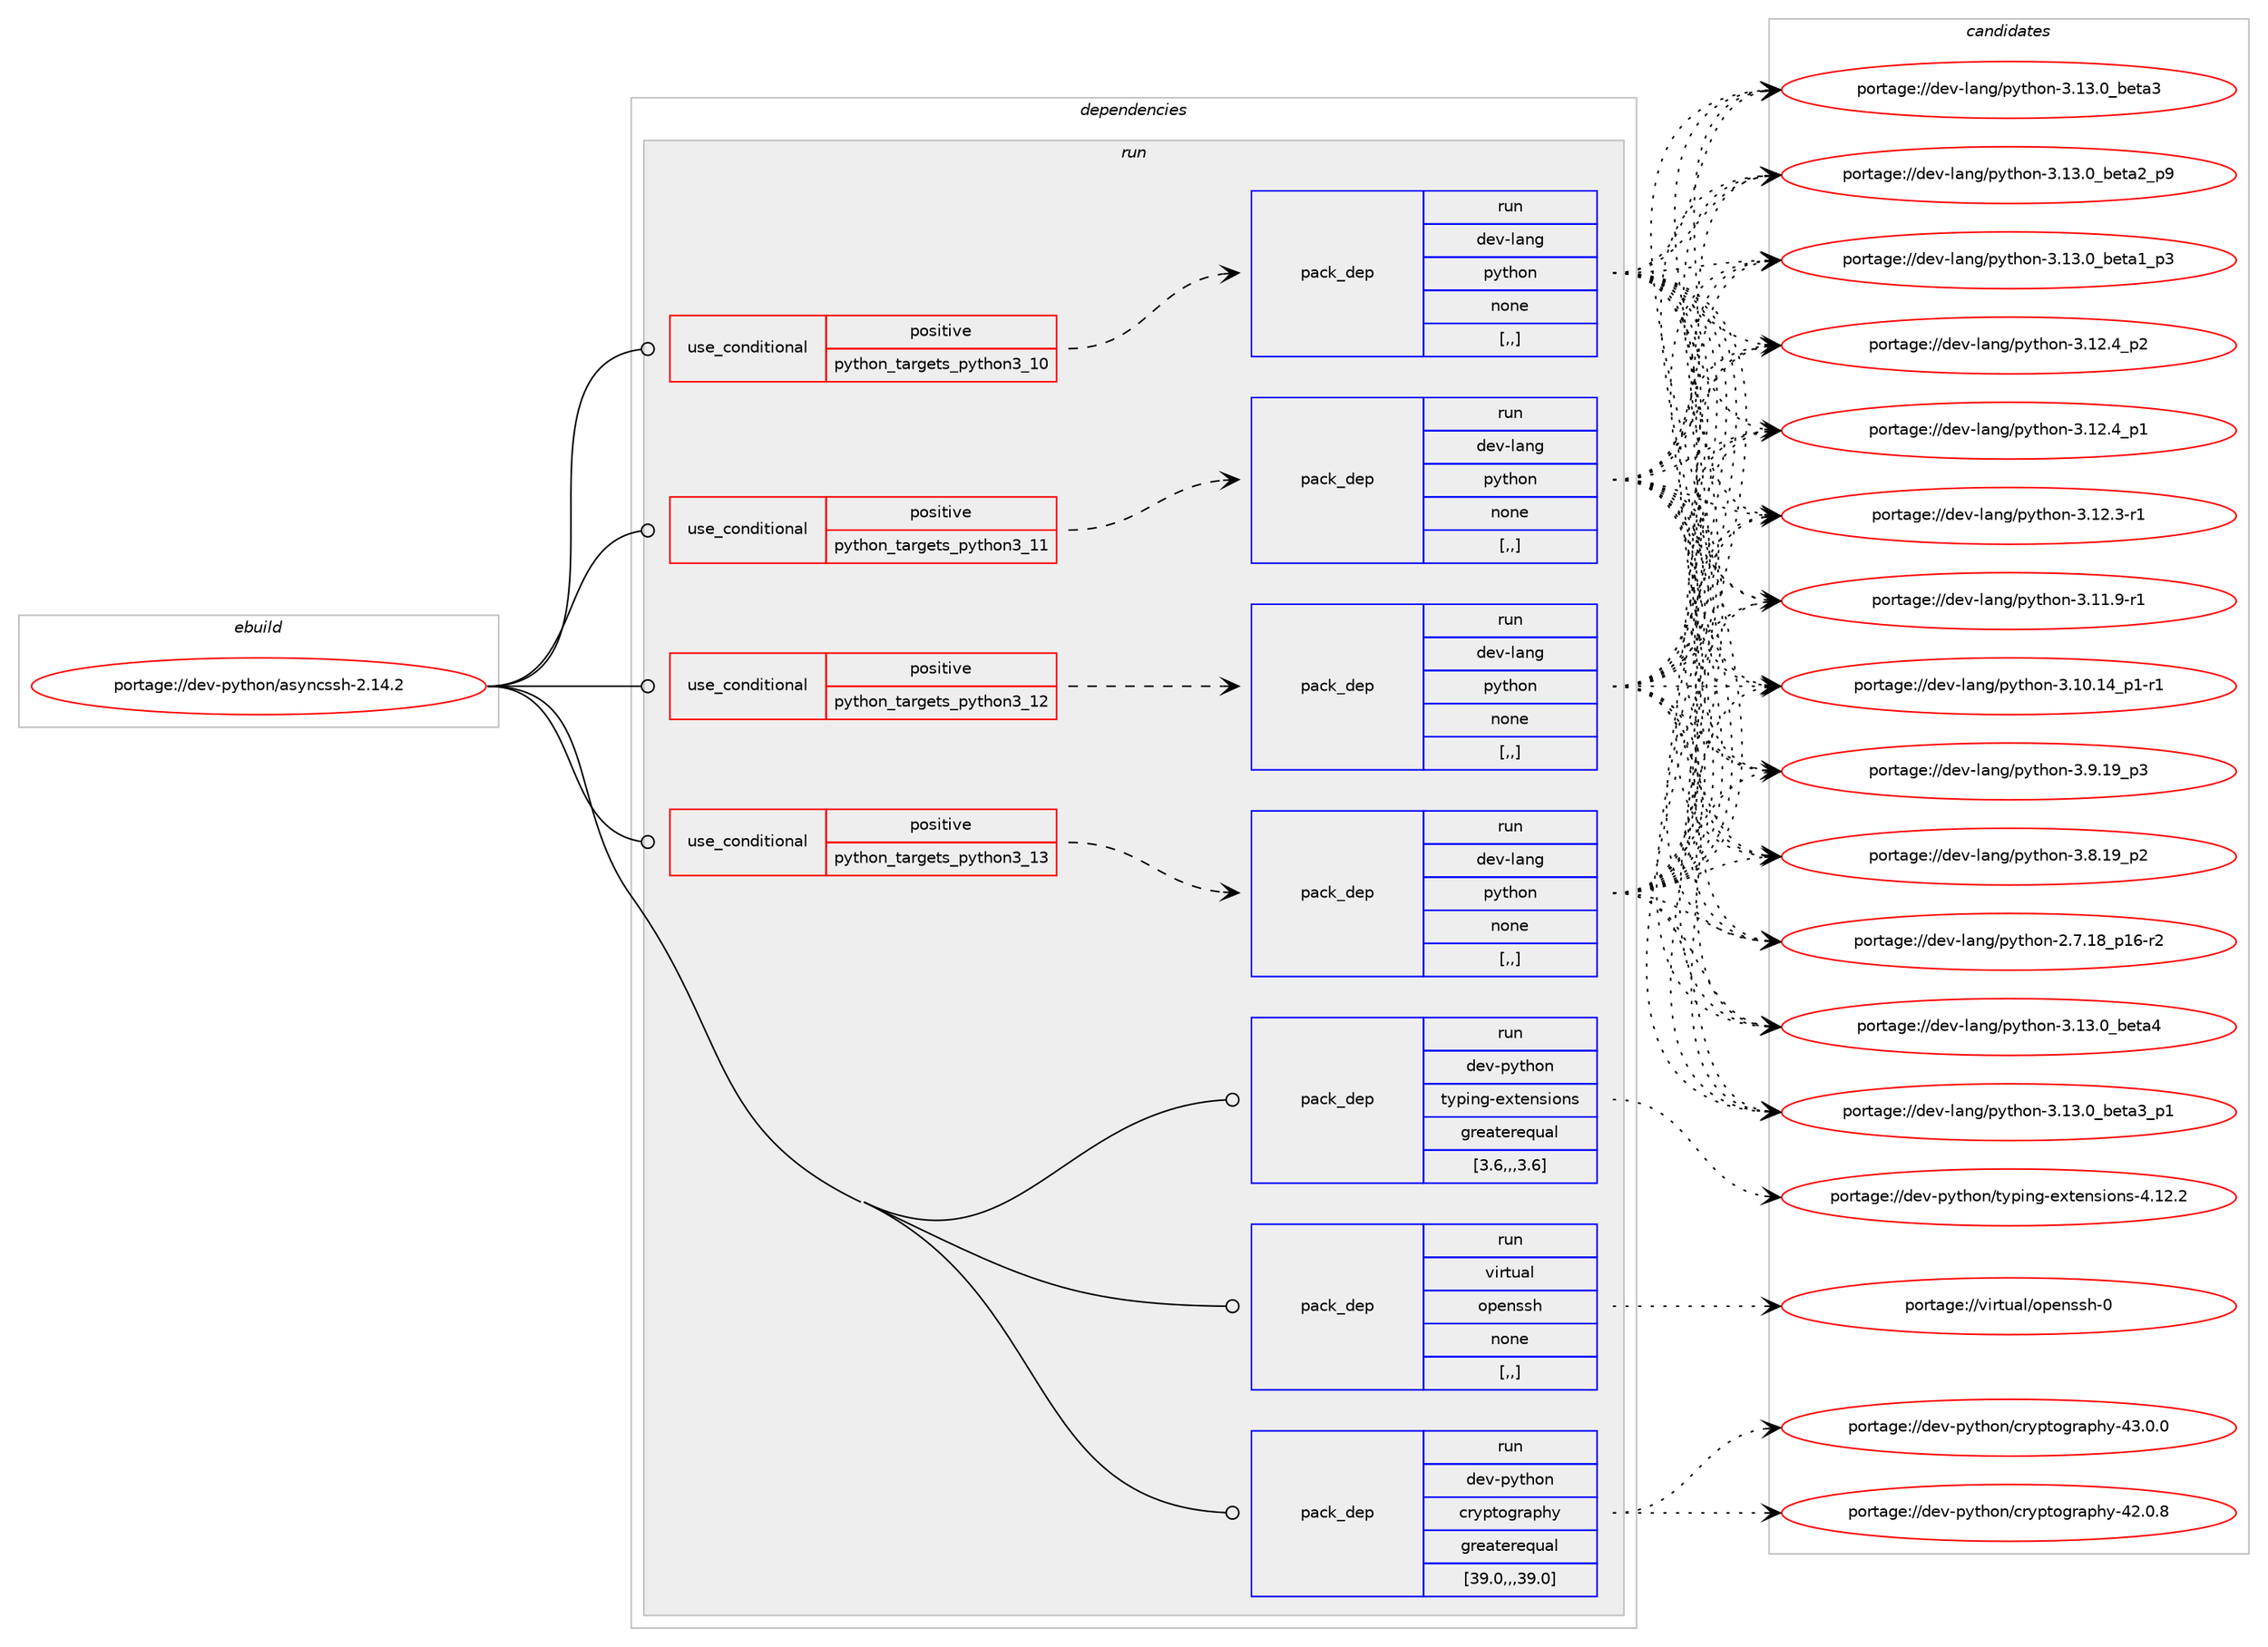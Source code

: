 digraph prolog {

# *************
# Graph options
# *************

newrank=true;
concentrate=true;
compound=true;
graph [rankdir=LR,fontname=Helvetica,fontsize=10,ranksep=1.5];#, ranksep=2.5, nodesep=0.2];
edge  [arrowhead=vee];
node  [fontname=Helvetica,fontsize=10];

# **********
# The ebuild
# **********

subgraph cluster_leftcol {
color=gray;
label=<<i>ebuild</i>>;
id [label="portage://dev-python/asyncssh-2.14.2", color=red, width=4, href="../dev-python/asyncssh-2.14.2.svg"];
}

# ****************
# The dependencies
# ****************

subgraph cluster_midcol {
color=gray;
label=<<i>dependencies</i>>;
subgraph cluster_compile {
fillcolor="#eeeeee";
style=filled;
label=<<i>compile</i>>;
}
subgraph cluster_compileandrun {
fillcolor="#eeeeee";
style=filled;
label=<<i>compile and run</i>>;
}
subgraph cluster_run {
fillcolor="#eeeeee";
style=filled;
label=<<i>run</i>>;
subgraph cond31197 {
dependency142676 [label=<<TABLE BORDER="0" CELLBORDER="1" CELLSPACING="0" CELLPADDING="4"><TR><TD ROWSPAN="3" CELLPADDING="10">use_conditional</TD></TR><TR><TD>positive</TD></TR><TR><TD>python_targets_python3_10</TD></TR></TABLE>>, shape=none, color=red];
subgraph pack110235 {
dependency142677 [label=<<TABLE BORDER="0" CELLBORDER="1" CELLSPACING="0" CELLPADDING="4" WIDTH="220"><TR><TD ROWSPAN="6" CELLPADDING="30">pack_dep</TD></TR><TR><TD WIDTH="110">run</TD></TR><TR><TD>dev-lang</TD></TR><TR><TD>python</TD></TR><TR><TD>none</TD></TR><TR><TD>[,,]</TD></TR></TABLE>>, shape=none, color=blue];
}
dependency142676:e -> dependency142677:w [weight=20,style="dashed",arrowhead="vee"];
}
id:e -> dependency142676:w [weight=20,style="solid",arrowhead="odot"];
subgraph cond31198 {
dependency142678 [label=<<TABLE BORDER="0" CELLBORDER="1" CELLSPACING="0" CELLPADDING="4"><TR><TD ROWSPAN="3" CELLPADDING="10">use_conditional</TD></TR><TR><TD>positive</TD></TR><TR><TD>python_targets_python3_11</TD></TR></TABLE>>, shape=none, color=red];
subgraph pack110236 {
dependency142679 [label=<<TABLE BORDER="0" CELLBORDER="1" CELLSPACING="0" CELLPADDING="4" WIDTH="220"><TR><TD ROWSPAN="6" CELLPADDING="30">pack_dep</TD></TR><TR><TD WIDTH="110">run</TD></TR><TR><TD>dev-lang</TD></TR><TR><TD>python</TD></TR><TR><TD>none</TD></TR><TR><TD>[,,]</TD></TR></TABLE>>, shape=none, color=blue];
}
dependency142678:e -> dependency142679:w [weight=20,style="dashed",arrowhead="vee"];
}
id:e -> dependency142678:w [weight=20,style="solid",arrowhead="odot"];
subgraph cond31199 {
dependency142680 [label=<<TABLE BORDER="0" CELLBORDER="1" CELLSPACING="0" CELLPADDING="4"><TR><TD ROWSPAN="3" CELLPADDING="10">use_conditional</TD></TR><TR><TD>positive</TD></TR><TR><TD>python_targets_python3_12</TD></TR></TABLE>>, shape=none, color=red];
subgraph pack110237 {
dependency142681 [label=<<TABLE BORDER="0" CELLBORDER="1" CELLSPACING="0" CELLPADDING="4" WIDTH="220"><TR><TD ROWSPAN="6" CELLPADDING="30">pack_dep</TD></TR><TR><TD WIDTH="110">run</TD></TR><TR><TD>dev-lang</TD></TR><TR><TD>python</TD></TR><TR><TD>none</TD></TR><TR><TD>[,,]</TD></TR></TABLE>>, shape=none, color=blue];
}
dependency142680:e -> dependency142681:w [weight=20,style="dashed",arrowhead="vee"];
}
id:e -> dependency142680:w [weight=20,style="solid",arrowhead="odot"];
subgraph cond31200 {
dependency142682 [label=<<TABLE BORDER="0" CELLBORDER="1" CELLSPACING="0" CELLPADDING="4"><TR><TD ROWSPAN="3" CELLPADDING="10">use_conditional</TD></TR><TR><TD>positive</TD></TR><TR><TD>python_targets_python3_13</TD></TR></TABLE>>, shape=none, color=red];
subgraph pack110238 {
dependency142683 [label=<<TABLE BORDER="0" CELLBORDER="1" CELLSPACING="0" CELLPADDING="4" WIDTH="220"><TR><TD ROWSPAN="6" CELLPADDING="30">pack_dep</TD></TR><TR><TD WIDTH="110">run</TD></TR><TR><TD>dev-lang</TD></TR><TR><TD>python</TD></TR><TR><TD>none</TD></TR><TR><TD>[,,]</TD></TR></TABLE>>, shape=none, color=blue];
}
dependency142682:e -> dependency142683:w [weight=20,style="dashed",arrowhead="vee"];
}
id:e -> dependency142682:w [weight=20,style="solid",arrowhead="odot"];
subgraph pack110239 {
dependency142684 [label=<<TABLE BORDER="0" CELLBORDER="1" CELLSPACING="0" CELLPADDING="4" WIDTH="220"><TR><TD ROWSPAN="6" CELLPADDING="30">pack_dep</TD></TR><TR><TD WIDTH="110">run</TD></TR><TR><TD>dev-python</TD></TR><TR><TD>cryptography</TD></TR><TR><TD>greaterequal</TD></TR><TR><TD>[39.0,,,39.0]</TD></TR></TABLE>>, shape=none, color=blue];
}
id:e -> dependency142684:w [weight=20,style="solid",arrowhead="odot"];
subgraph pack110240 {
dependency142685 [label=<<TABLE BORDER="0" CELLBORDER="1" CELLSPACING="0" CELLPADDING="4" WIDTH="220"><TR><TD ROWSPAN="6" CELLPADDING="30">pack_dep</TD></TR><TR><TD WIDTH="110">run</TD></TR><TR><TD>dev-python</TD></TR><TR><TD>typing-extensions</TD></TR><TR><TD>greaterequal</TD></TR><TR><TD>[3.6,,,3.6]</TD></TR></TABLE>>, shape=none, color=blue];
}
id:e -> dependency142685:w [weight=20,style="solid",arrowhead="odot"];
subgraph pack110241 {
dependency142686 [label=<<TABLE BORDER="0" CELLBORDER="1" CELLSPACING="0" CELLPADDING="4" WIDTH="220"><TR><TD ROWSPAN="6" CELLPADDING="30">pack_dep</TD></TR><TR><TD WIDTH="110">run</TD></TR><TR><TD>virtual</TD></TR><TR><TD>openssh</TD></TR><TR><TD>none</TD></TR><TR><TD>[,,]</TD></TR></TABLE>>, shape=none, color=blue];
}
id:e -> dependency142686:w [weight=20,style="solid",arrowhead="odot"];
}
}

# **************
# The candidates
# **************

subgraph cluster_choices {
rank=same;
color=gray;
label=<<i>candidates</i>>;

subgraph choice110235 {
color=black;
nodesep=1;
choice1001011184510897110103471121211161041111104551464951464895981011169752 [label="portage://dev-lang/python-3.13.0_beta4", color=red, width=4,href="../dev-lang/python-3.13.0_beta4.svg"];
choice10010111845108971101034711212111610411111045514649514648959810111697519511249 [label="portage://dev-lang/python-3.13.0_beta3_p1", color=red, width=4,href="../dev-lang/python-3.13.0_beta3_p1.svg"];
choice1001011184510897110103471121211161041111104551464951464895981011169751 [label="portage://dev-lang/python-3.13.0_beta3", color=red, width=4,href="../dev-lang/python-3.13.0_beta3.svg"];
choice10010111845108971101034711212111610411111045514649514648959810111697509511257 [label="portage://dev-lang/python-3.13.0_beta2_p9", color=red, width=4,href="../dev-lang/python-3.13.0_beta2_p9.svg"];
choice10010111845108971101034711212111610411111045514649514648959810111697499511251 [label="portage://dev-lang/python-3.13.0_beta1_p3", color=red, width=4,href="../dev-lang/python-3.13.0_beta1_p3.svg"];
choice100101118451089711010347112121116104111110455146495046529511250 [label="portage://dev-lang/python-3.12.4_p2", color=red, width=4,href="../dev-lang/python-3.12.4_p2.svg"];
choice100101118451089711010347112121116104111110455146495046529511249 [label="portage://dev-lang/python-3.12.4_p1", color=red, width=4,href="../dev-lang/python-3.12.4_p1.svg"];
choice100101118451089711010347112121116104111110455146495046514511449 [label="portage://dev-lang/python-3.12.3-r1", color=red, width=4,href="../dev-lang/python-3.12.3-r1.svg"];
choice100101118451089711010347112121116104111110455146494946574511449 [label="portage://dev-lang/python-3.11.9-r1", color=red, width=4,href="../dev-lang/python-3.11.9-r1.svg"];
choice100101118451089711010347112121116104111110455146494846495295112494511449 [label="portage://dev-lang/python-3.10.14_p1-r1", color=red, width=4,href="../dev-lang/python-3.10.14_p1-r1.svg"];
choice100101118451089711010347112121116104111110455146574649579511251 [label="portage://dev-lang/python-3.9.19_p3", color=red, width=4,href="../dev-lang/python-3.9.19_p3.svg"];
choice100101118451089711010347112121116104111110455146564649579511250 [label="portage://dev-lang/python-3.8.19_p2", color=red, width=4,href="../dev-lang/python-3.8.19_p2.svg"];
choice100101118451089711010347112121116104111110455046554649569511249544511450 [label="portage://dev-lang/python-2.7.18_p16-r2", color=red, width=4,href="../dev-lang/python-2.7.18_p16-r2.svg"];
dependency142677:e -> choice1001011184510897110103471121211161041111104551464951464895981011169752:w [style=dotted,weight="100"];
dependency142677:e -> choice10010111845108971101034711212111610411111045514649514648959810111697519511249:w [style=dotted,weight="100"];
dependency142677:e -> choice1001011184510897110103471121211161041111104551464951464895981011169751:w [style=dotted,weight="100"];
dependency142677:e -> choice10010111845108971101034711212111610411111045514649514648959810111697509511257:w [style=dotted,weight="100"];
dependency142677:e -> choice10010111845108971101034711212111610411111045514649514648959810111697499511251:w [style=dotted,weight="100"];
dependency142677:e -> choice100101118451089711010347112121116104111110455146495046529511250:w [style=dotted,weight="100"];
dependency142677:e -> choice100101118451089711010347112121116104111110455146495046529511249:w [style=dotted,weight="100"];
dependency142677:e -> choice100101118451089711010347112121116104111110455146495046514511449:w [style=dotted,weight="100"];
dependency142677:e -> choice100101118451089711010347112121116104111110455146494946574511449:w [style=dotted,weight="100"];
dependency142677:e -> choice100101118451089711010347112121116104111110455146494846495295112494511449:w [style=dotted,weight="100"];
dependency142677:e -> choice100101118451089711010347112121116104111110455146574649579511251:w [style=dotted,weight="100"];
dependency142677:e -> choice100101118451089711010347112121116104111110455146564649579511250:w [style=dotted,weight="100"];
dependency142677:e -> choice100101118451089711010347112121116104111110455046554649569511249544511450:w [style=dotted,weight="100"];
}
subgraph choice110236 {
color=black;
nodesep=1;
choice1001011184510897110103471121211161041111104551464951464895981011169752 [label="portage://dev-lang/python-3.13.0_beta4", color=red, width=4,href="../dev-lang/python-3.13.0_beta4.svg"];
choice10010111845108971101034711212111610411111045514649514648959810111697519511249 [label="portage://dev-lang/python-3.13.0_beta3_p1", color=red, width=4,href="../dev-lang/python-3.13.0_beta3_p1.svg"];
choice1001011184510897110103471121211161041111104551464951464895981011169751 [label="portage://dev-lang/python-3.13.0_beta3", color=red, width=4,href="../dev-lang/python-3.13.0_beta3.svg"];
choice10010111845108971101034711212111610411111045514649514648959810111697509511257 [label="portage://dev-lang/python-3.13.0_beta2_p9", color=red, width=4,href="../dev-lang/python-3.13.0_beta2_p9.svg"];
choice10010111845108971101034711212111610411111045514649514648959810111697499511251 [label="portage://dev-lang/python-3.13.0_beta1_p3", color=red, width=4,href="../dev-lang/python-3.13.0_beta1_p3.svg"];
choice100101118451089711010347112121116104111110455146495046529511250 [label="portage://dev-lang/python-3.12.4_p2", color=red, width=4,href="../dev-lang/python-3.12.4_p2.svg"];
choice100101118451089711010347112121116104111110455146495046529511249 [label="portage://dev-lang/python-3.12.4_p1", color=red, width=4,href="../dev-lang/python-3.12.4_p1.svg"];
choice100101118451089711010347112121116104111110455146495046514511449 [label="portage://dev-lang/python-3.12.3-r1", color=red, width=4,href="../dev-lang/python-3.12.3-r1.svg"];
choice100101118451089711010347112121116104111110455146494946574511449 [label="portage://dev-lang/python-3.11.9-r1", color=red, width=4,href="../dev-lang/python-3.11.9-r1.svg"];
choice100101118451089711010347112121116104111110455146494846495295112494511449 [label="portage://dev-lang/python-3.10.14_p1-r1", color=red, width=4,href="../dev-lang/python-3.10.14_p1-r1.svg"];
choice100101118451089711010347112121116104111110455146574649579511251 [label="portage://dev-lang/python-3.9.19_p3", color=red, width=4,href="../dev-lang/python-3.9.19_p3.svg"];
choice100101118451089711010347112121116104111110455146564649579511250 [label="portage://dev-lang/python-3.8.19_p2", color=red, width=4,href="../dev-lang/python-3.8.19_p2.svg"];
choice100101118451089711010347112121116104111110455046554649569511249544511450 [label="portage://dev-lang/python-2.7.18_p16-r2", color=red, width=4,href="../dev-lang/python-2.7.18_p16-r2.svg"];
dependency142679:e -> choice1001011184510897110103471121211161041111104551464951464895981011169752:w [style=dotted,weight="100"];
dependency142679:e -> choice10010111845108971101034711212111610411111045514649514648959810111697519511249:w [style=dotted,weight="100"];
dependency142679:e -> choice1001011184510897110103471121211161041111104551464951464895981011169751:w [style=dotted,weight="100"];
dependency142679:e -> choice10010111845108971101034711212111610411111045514649514648959810111697509511257:w [style=dotted,weight="100"];
dependency142679:e -> choice10010111845108971101034711212111610411111045514649514648959810111697499511251:w [style=dotted,weight="100"];
dependency142679:e -> choice100101118451089711010347112121116104111110455146495046529511250:w [style=dotted,weight="100"];
dependency142679:e -> choice100101118451089711010347112121116104111110455146495046529511249:w [style=dotted,weight="100"];
dependency142679:e -> choice100101118451089711010347112121116104111110455146495046514511449:w [style=dotted,weight="100"];
dependency142679:e -> choice100101118451089711010347112121116104111110455146494946574511449:w [style=dotted,weight="100"];
dependency142679:e -> choice100101118451089711010347112121116104111110455146494846495295112494511449:w [style=dotted,weight="100"];
dependency142679:e -> choice100101118451089711010347112121116104111110455146574649579511251:w [style=dotted,weight="100"];
dependency142679:e -> choice100101118451089711010347112121116104111110455146564649579511250:w [style=dotted,weight="100"];
dependency142679:e -> choice100101118451089711010347112121116104111110455046554649569511249544511450:w [style=dotted,weight="100"];
}
subgraph choice110237 {
color=black;
nodesep=1;
choice1001011184510897110103471121211161041111104551464951464895981011169752 [label="portage://dev-lang/python-3.13.0_beta4", color=red, width=4,href="../dev-lang/python-3.13.0_beta4.svg"];
choice10010111845108971101034711212111610411111045514649514648959810111697519511249 [label="portage://dev-lang/python-3.13.0_beta3_p1", color=red, width=4,href="../dev-lang/python-3.13.0_beta3_p1.svg"];
choice1001011184510897110103471121211161041111104551464951464895981011169751 [label="portage://dev-lang/python-3.13.0_beta3", color=red, width=4,href="../dev-lang/python-3.13.0_beta3.svg"];
choice10010111845108971101034711212111610411111045514649514648959810111697509511257 [label="portage://dev-lang/python-3.13.0_beta2_p9", color=red, width=4,href="../dev-lang/python-3.13.0_beta2_p9.svg"];
choice10010111845108971101034711212111610411111045514649514648959810111697499511251 [label="portage://dev-lang/python-3.13.0_beta1_p3", color=red, width=4,href="../dev-lang/python-3.13.0_beta1_p3.svg"];
choice100101118451089711010347112121116104111110455146495046529511250 [label="portage://dev-lang/python-3.12.4_p2", color=red, width=4,href="../dev-lang/python-3.12.4_p2.svg"];
choice100101118451089711010347112121116104111110455146495046529511249 [label="portage://dev-lang/python-3.12.4_p1", color=red, width=4,href="../dev-lang/python-3.12.4_p1.svg"];
choice100101118451089711010347112121116104111110455146495046514511449 [label="portage://dev-lang/python-3.12.3-r1", color=red, width=4,href="../dev-lang/python-3.12.3-r1.svg"];
choice100101118451089711010347112121116104111110455146494946574511449 [label="portage://dev-lang/python-3.11.9-r1", color=red, width=4,href="../dev-lang/python-3.11.9-r1.svg"];
choice100101118451089711010347112121116104111110455146494846495295112494511449 [label="portage://dev-lang/python-3.10.14_p1-r1", color=red, width=4,href="../dev-lang/python-3.10.14_p1-r1.svg"];
choice100101118451089711010347112121116104111110455146574649579511251 [label="portage://dev-lang/python-3.9.19_p3", color=red, width=4,href="../dev-lang/python-3.9.19_p3.svg"];
choice100101118451089711010347112121116104111110455146564649579511250 [label="portage://dev-lang/python-3.8.19_p2", color=red, width=4,href="../dev-lang/python-3.8.19_p2.svg"];
choice100101118451089711010347112121116104111110455046554649569511249544511450 [label="portage://dev-lang/python-2.7.18_p16-r2", color=red, width=4,href="../dev-lang/python-2.7.18_p16-r2.svg"];
dependency142681:e -> choice1001011184510897110103471121211161041111104551464951464895981011169752:w [style=dotted,weight="100"];
dependency142681:e -> choice10010111845108971101034711212111610411111045514649514648959810111697519511249:w [style=dotted,weight="100"];
dependency142681:e -> choice1001011184510897110103471121211161041111104551464951464895981011169751:w [style=dotted,weight="100"];
dependency142681:e -> choice10010111845108971101034711212111610411111045514649514648959810111697509511257:w [style=dotted,weight="100"];
dependency142681:e -> choice10010111845108971101034711212111610411111045514649514648959810111697499511251:w [style=dotted,weight="100"];
dependency142681:e -> choice100101118451089711010347112121116104111110455146495046529511250:w [style=dotted,weight="100"];
dependency142681:e -> choice100101118451089711010347112121116104111110455146495046529511249:w [style=dotted,weight="100"];
dependency142681:e -> choice100101118451089711010347112121116104111110455146495046514511449:w [style=dotted,weight="100"];
dependency142681:e -> choice100101118451089711010347112121116104111110455146494946574511449:w [style=dotted,weight="100"];
dependency142681:e -> choice100101118451089711010347112121116104111110455146494846495295112494511449:w [style=dotted,weight="100"];
dependency142681:e -> choice100101118451089711010347112121116104111110455146574649579511251:w [style=dotted,weight="100"];
dependency142681:e -> choice100101118451089711010347112121116104111110455146564649579511250:w [style=dotted,weight="100"];
dependency142681:e -> choice100101118451089711010347112121116104111110455046554649569511249544511450:w [style=dotted,weight="100"];
}
subgraph choice110238 {
color=black;
nodesep=1;
choice1001011184510897110103471121211161041111104551464951464895981011169752 [label="portage://dev-lang/python-3.13.0_beta4", color=red, width=4,href="../dev-lang/python-3.13.0_beta4.svg"];
choice10010111845108971101034711212111610411111045514649514648959810111697519511249 [label="portage://dev-lang/python-3.13.0_beta3_p1", color=red, width=4,href="../dev-lang/python-3.13.0_beta3_p1.svg"];
choice1001011184510897110103471121211161041111104551464951464895981011169751 [label="portage://dev-lang/python-3.13.0_beta3", color=red, width=4,href="../dev-lang/python-3.13.0_beta3.svg"];
choice10010111845108971101034711212111610411111045514649514648959810111697509511257 [label="portage://dev-lang/python-3.13.0_beta2_p9", color=red, width=4,href="../dev-lang/python-3.13.0_beta2_p9.svg"];
choice10010111845108971101034711212111610411111045514649514648959810111697499511251 [label="portage://dev-lang/python-3.13.0_beta1_p3", color=red, width=4,href="../dev-lang/python-3.13.0_beta1_p3.svg"];
choice100101118451089711010347112121116104111110455146495046529511250 [label="portage://dev-lang/python-3.12.4_p2", color=red, width=4,href="../dev-lang/python-3.12.4_p2.svg"];
choice100101118451089711010347112121116104111110455146495046529511249 [label="portage://dev-lang/python-3.12.4_p1", color=red, width=4,href="../dev-lang/python-3.12.4_p1.svg"];
choice100101118451089711010347112121116104111110455146495046514511449 [label="portage://dev-lang/python-3.12.3-r1", color=red, width=4,href="../dev-lang/python-3.12.3-r1.svg"];
choice100101118451089711010347112121116104111110455146494946574511449 [label="portage://dev-lang/python-3.11.9-r1", color=red, width=4,href="../dev-lang/python-3.11.9-r1.svg"];
choice100101118451089711010347112121116104111110455146494846495295112494511449 [label="portage://dev-lang/python-3.10.14_p1-r1", color=red, width=4,href="../dev-lang/python-3.10.14_p1-r1.svg"];
choice100101118451089711010347112121116104111110455146574649579511251 [label="portage://dev-lang/python-3.9.19_p3", color=red, width=4,href="../dev-lang/python-3.9.19_p3.svg"];
choice100101118451089711010347112121116104111110455146564649579511250 [label="portage://dev-lang/python-3.8.19_p2", color=red, width=4,href="../dev-lang/python-3.8.19_p2.svg"];
choice100101118451089711010347112121116104111110455046554649569511249544511450 [label="portage://dev-lang/python-2.7.18_p16-r2", color=red, width=4,href="../dev-lang/python-2.7.18_p16-r2.svg"];
dependency142683:e -> choice1001011184510897110103471121211161041111104551464951464895981011169752:w [style=dotted,weight="100"];
dependency142683:e -> choice10010111845108971101034711212111610411111045514649514648959810111697519511249:w [style=dotted,weight="100"];
dependency142683:e -> choice1001011184510897110103471121211161041111104551464951464895981011169751:w [style=dotted,weight="100"];
dependency142683:e -> choice10010111845108971101034711212111610411111045514649514648959810111697509511257:w [style=dotted,weight="100"];
dependency142683:e -> choice10010111845108971101034711212111610411111045514649514648959810111697499511251:w [style=dotted,weight="100"];
dependency142683:e -> choice100101118451089711010347112121116104111110455146495046529511250:w [style=dotted,weight="100"];
dependency142683:e -> choice100101118451089711010347112121116104111110455146495046529511249:w [style=dotted,weight="100"];
dependency142683:e -> choice100101118451089711010347112121116104111110455146495046514511449:w [style=dotted,weight="100"];
dependency142683:e -> choice100101118451089711010347112121116104111110455146494946574511449:w [style=dotted,weight="100"];
dependency142683:e -> choice100101118451089711010347112121116104111110455146494846495295112494511449:w [style=dotted,weight="100"];
dependency142683:e -> choice100101118451089711010347112121116104111110455146574649579511251:w [style=dotted,weight="100"];
dependency142683:e -> choice100101118451089711010347112121116104111110455146564649579511250:w [style=dotted,weight="100"];
dependency142683:e -> choice100101118451089711010347112121116104111110455046554649569511249544511450:w [style=dotted,weight="100"];
}
subgraph choice110239 {
color=black;
nodesep=1;
choice1001011184511212111610411111047991141211121161111031149711210412145525146484648 [label="portage://dev-python/cryptography-43.0.0", color=red, width=4,href="../dev-python/cryptography-43.0.0.svg"];
choice1001011184511212111610411111047991141211121161111031149711210412145525046484656 [label="portage://dev-python/cryptography-42.0.8", color=red, width=4,href="../dev-python/cryptography-42.0.8.svg"];
dependency142684:e -> choice1001011184511212111610411111047991141211121161111031149711210412145525146484648:w [style=dotted,weight="100"];
dependency142684:e -> choice1001011184511212111610411111047991141211121161111031149711210412145525046484656:w [style=dotted,weight="100"];
}
subgraph choice110240 {
color=black;
nodesep=1;
choice10010111845112121116104111110471161211121051101034510112011610111011510511111011545524649504650 [label="portage://dev-python/typing-extensions-4.12.2", color=red, width=4,href="../dev-python/typing-extensions-4.12.2.svg"];
dependency142685:e -> choice10010111845112121116104111110471161211121051101034510112011610111011510511111011545524649504650:w [style=dotted,weight="100"];
}
subgraph choice110241 {
color=black;
nodesep=1;
choice11810511411611797108471111121011101151151044548 [label="portage://virtual/openssh-0", color=red, width=4,href="../virtual/openssh-0.svg"];
dependency142686:e -> choice11810511411611797108471111121011101151151044548:w [style=dotted,weight="100"];
}
}

}
